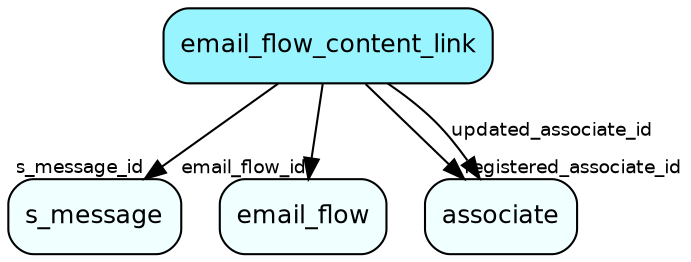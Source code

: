 digraph email_flow_content_link  {
node [shape = box style="rounded, filled" fontname = "Helvetica" fontsize = "12" ]
edge [fontname = "Helvetica" fontsize = "9"]

email_flow_content_link[fillcolor = "cadetblue1"]
s_message[fillcolor = "azure1"]
email_flow[fillcolor = "azure1"]
associate[fillcolor = "azure1"]
email_flow_content_link -> s_message [headlabel = "s_message_id"]
email_flow_content_link -> email_flow [headlabel = "email_flow_id"]
email_flow_content_link -> associate [headlabel = "registered_associate_id"]
email_flow_content_link -> associate [label = "updated_associate_id"]
}
